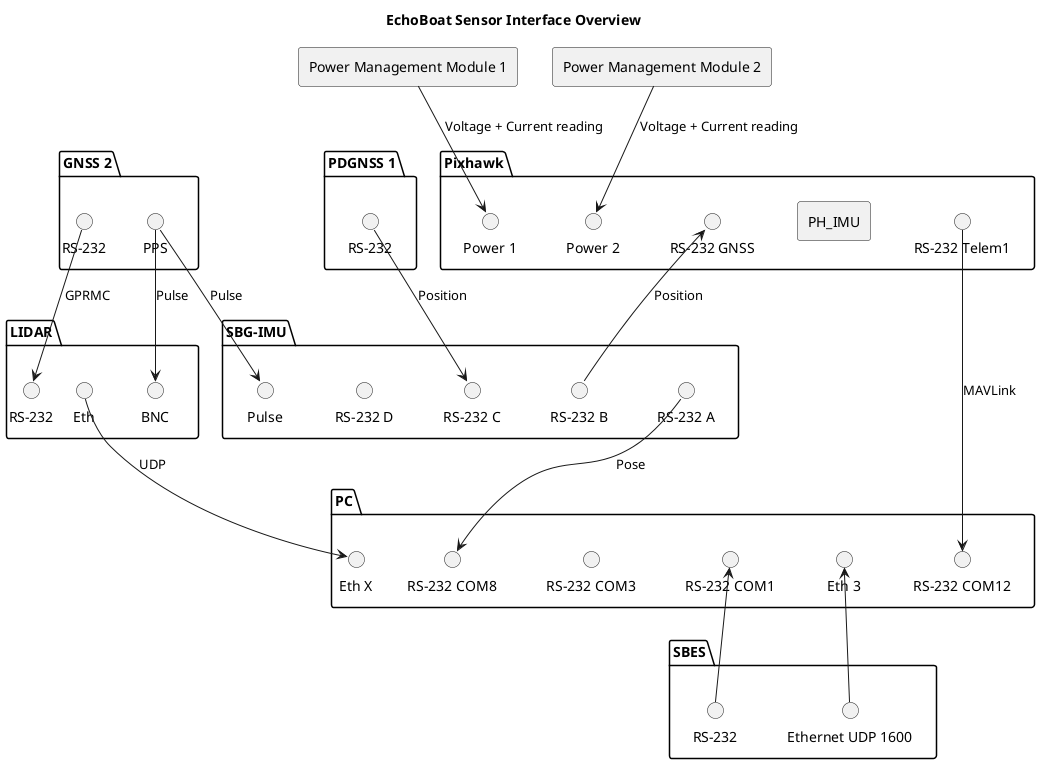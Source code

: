 @startuml
title "EchoBoat Sensor Interface Overview"
skinparam componentStyle rectangle
' skinparam linetype ortho

package "SBES"{
    () "Ethernet UDP 1600" as SBESUDP
    () "RS-232" as SBESRS232
}

package "Pixhawk" {
    component "PH_IMU" as PHIMU
    () "RS-232 Telem1" as PHTelem1
    () "RS-232 GNSS" as PHGPS
    () "Power 1" as PHPM1
    () "Power 2" as PHPM2
}

package "PC" {
    () "RS-232 COM1" as PC1
    () "RS-232 COM3" as PC3
    () "RS-232 COM8" as PC8
    () "RS-232 COM12" as PC12
    () "Eth 3" as PCETHER3
    () "Eth X" as PCETHERX
}

together {
    component "Power Management Module 1" as PM1
    component "Power Management Module 2" as PM2
}

package "PDGNSS 1" {
    () "RS-232" as GNSS
}

package "GNSS 2" {
    () "PPS" as PPS
    () "RS-232" as GPRMC
}

package "SBG-IMU" {
    () "RS-232 A" as SBGA
    () "RS-232 B" as SBGB
    () "RS-232 C" as SBGC
    () "RS-232 D" as SBGD
    () "Pulse" as SBGPPS
}

package "LIDAR" {
    () "Eth" as LIDARETH
    () "BNC" as LIDARPPS
    () "RS-232" as LIDARGPS
}

SBESUDP -up-> PCETHER3
SBESRS232 -up-> PC1
PHTelem1 -down-> PC12 : MAVLink
PM1 -down-> PHPM1 : Voltage + Current reading
PM2 -down-> PHPM2 : Voltage + Current reading

SBGA -down-> PC8 : Pose
SBGB -up-> PHGPS : Position
GNSS -down-> SBGC : Position

PPS -down-> LIDARPPS : Pulse
PPS -down-> SBGPPS : Pulse
GPRMC -> LIDARGPS : GPRMC

LIDARETH -> PCETHERX: UDP

' hide @unlinked
@enduml
